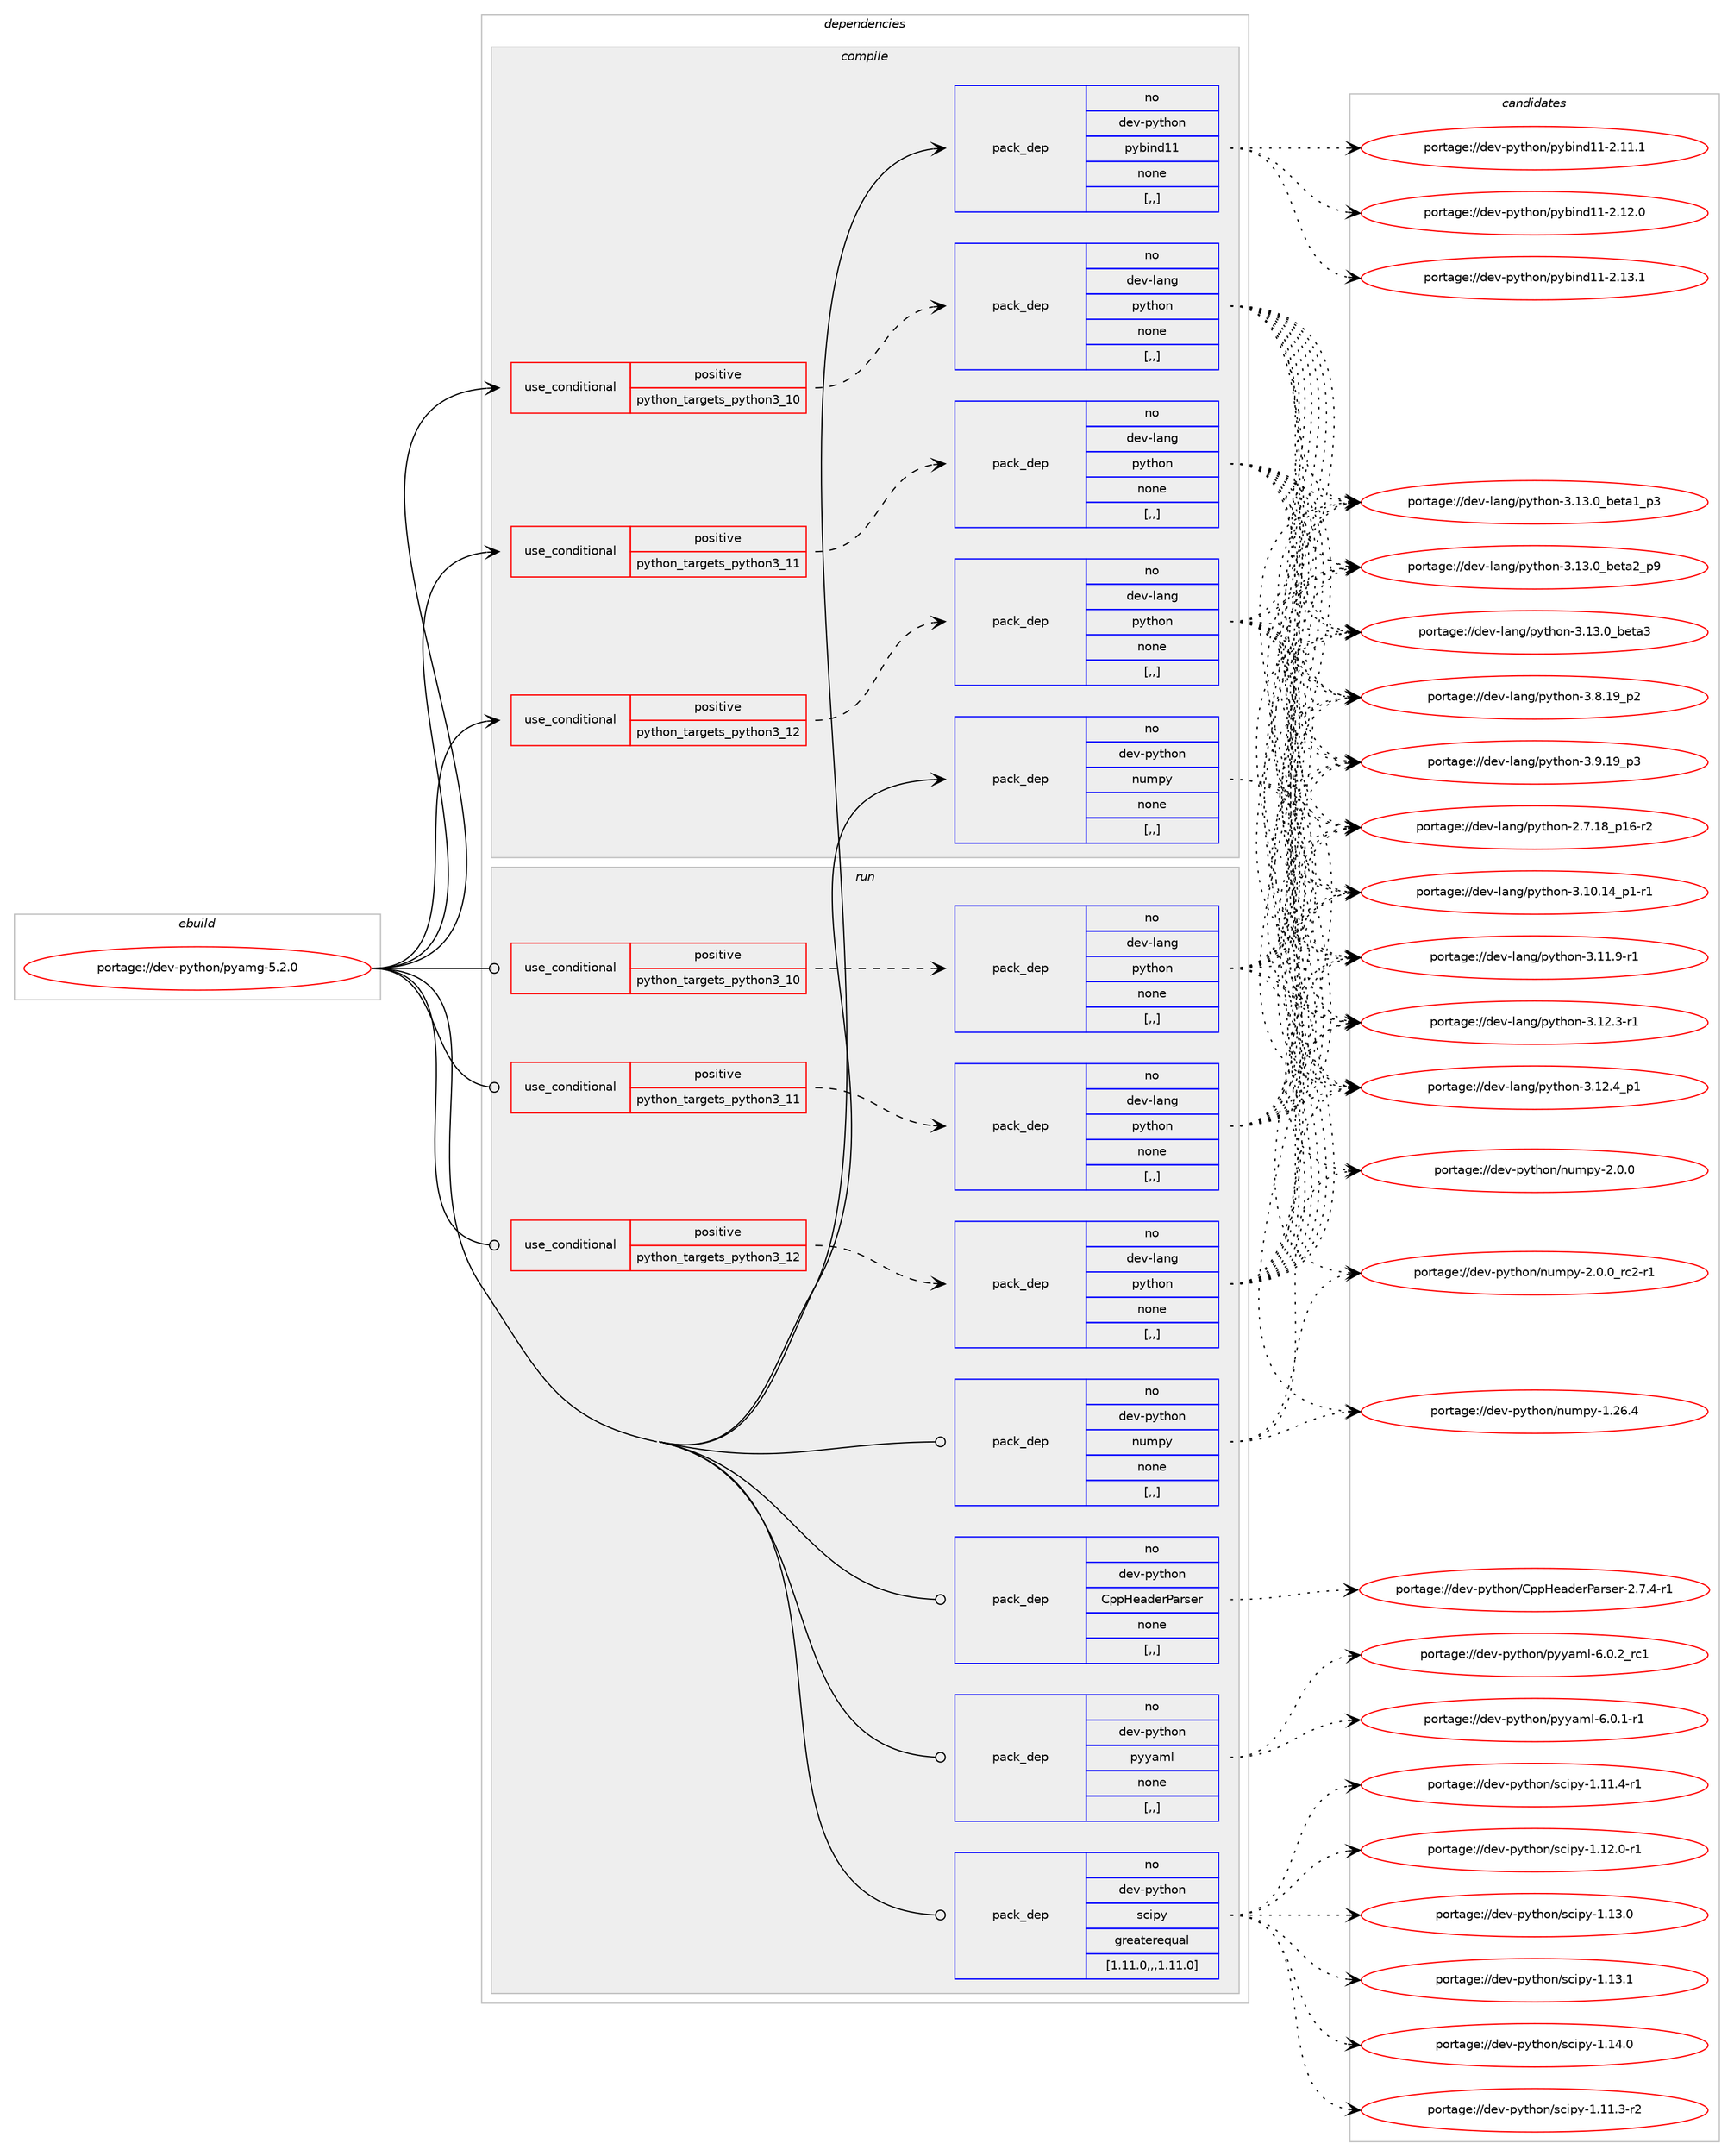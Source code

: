 digraph prolog {

# *************
# Graph options
# *************

newrank=true;
concentrate=true;
compound=true;
graph [rankdir=LR,fontname=Helvetica,fontsize=10,ranksep=1.5];#, ranksep=2.5, nodesep=0.2];
edge  [arrowhead=vee];
node  [fontname=Helvetica,fontsize=10];

# **********
# The ebuild
# **********

subgraph cluster_leftcol {
color=gray;
rank=same;
label=<<i>ebuild</i>>;
id [label="portage://dev-python/pyamg-5.2.0", color=red, width=4, href="../dev-python/pyamg-5.2.0.svg"];
}

# ****************
# The dependencies
# ****************

subgraph cluster_midcol {
color=gray;
label=<<i>dependencies</i>>;
subgraph cluster_compile {
fillcolor="#eeeeee";
style=filled;
label=<<i>compile</i>>;
subgraph cond35409 {
dependency151835 [label=<<TABLE BORDER="0" CELLBORDER="1" CELLSPACING="0" CELLPADDING="4"><TR><TD ROWSPAN="3" CELLPADDING="10">use_conditional</TD></TR><TR><TD>positive</TD></TR><TR><TD>python_targets_python3_10</TD></TR></TABLE>>, shape=none, color=red];
subgraph pack115209 {
dependency151836 [label=<<TABLE BORDER="0" CELLBORDER="1" CELLSPACING="0" CELLPADDING="4" WIDTH="220"><TR><TD ROWSPAN="6" CELLPADDING="30">pack_dep</TD></TR><TR><TD WIDTH="110">no</TD></TR><TR><TD>dev-lang</TD></TR><TR><TD>python</TD></TR><TR><TD>none</TD></TR><TR><TD>[,,]</TD></TR></TABLE>>, shape=none, color=blue];
}
dependency151835:e -> dependency151836:w [weight=20,style="dashed",arrowhead="vee"];
}
id:e -> dependency151835:w [weight=20,style="solid",arrowhead="vee"];
subgraph cond35410 {
dependency151837 [label=<<TABLE BORDER="0" CELLBORDER="1" CELLSPACING="0" CELLPADDING="4"><TR><TD ROWSPAN="3" CELLPADDING="10">use_conditional</TD></TR><TR><TD>positive</TD></TR><TR><TD>python_targets_python3_11</TD></TR></TABLE>>, shape=none, color=red];
subgraph pack115210 {
dependency151838 [label=<<TABLE BORDER="0" CELLBORDER="1" CELLSPACING="0" CELLPADDING="4" WIDTH="220"><TR><TD ROWSPAN="6" CELLPADDING="30">pack_dep</TD></TR><TR><TD WIDTH="110">no</TD></TR><TR><TD>dev-lang</TD></TR><TR><TD>python</TD></TR><TR><TD>none</TD></TR><TR><TD>[,,]</TD></TR></TABLE>>, shape=none, color=blue];
}
dependency151837:e -> dependency151838:w [weight=20,style="dashed",arrowhead="vee"];
}
id:e -> dependency151837:w [weight=20,style="solid",arrowhead="vee"];
subgraph cond35411 {
dependency151839 [label=<<TABLE BORDER="0" CELLBORDER="1" CELLSPACING="0" CELLPADDING="4"><TR><TD ROWSPAN="3" CELLPADDING="10">use_conditional</TD></TR><TR><TD>positive</TD></TR><TR><TD>python_targets_python3_12</TD></TR></TABLE>>, shape=none, color=red];
subgraph pack115211 {
dependency151840 [label=<<TABLE BORDER="0" CELLBORDER="1" CELLSPACING="0" CELLPADDING="4" WIDTH="220"><TR><TD ROWSPAN="6" CELLPADDING="30">pack_dep</TD></TR><TR><TD WIDTH="110">no</TD></TR><TR><TD>dev-lang</TD></TR><TR><TD>python</TD></TR><TR><TD>none</TD></TR><TR><TD>[,,]</TD></TR></TABLE>>, shape=none, color=blue];
}
dependency151839:e -> dependency151840:w [weight=20,style="dashed",arrowhead="vee"];
}
id:e -> dependency151839:w [weight=20,style="solid",arrowhead="vee"];
subgraph pack115212 {
dependency151841 [label=<<TABLE BORDER="0" CELLBORDER="1" CELLSPACING="0" CELLPADDING="4" WIDTH="220"><TR><TD ROWSPAN="6" CELLPADDING="30">pack_dep</TD></TR><TR><TD WIDTH="110">no</TD></TR><TR><TD>dev-python</TD></TR><TR><TD>numpy</TD></TR><TR><TD>none</TD></TR><TR><TD>[,,]</TD></TR></TABLE>>, shape=none, color=blue];
}
id:e -> dependency151841:w [weight=20,style="solid",arrowhead="vee"];
subgraph pack115213 {
dependency151842 [label=<<TABLE BORDER="0" CELLBORDER="1" CELLSPACING="0" CELLPADDING="4" WIDTH="220"><TR><TD ROWSPAN="6" CELLPADDING="30">pack_dep</TD></TR><TR><TD WIDTH="110">no</TD></TR><TR><TD>dev-python</TD></TR><TR><TD>pybind11</TD></TR><TR><TD>none</TD></TR><TR><TD>[,,]</TD></TR></TABLE>>, shape=none, color=blue];
}
id:e -> dependency151842:w [weight=20,style="solid",arrowhead="vee"];
}
subgraph cluster_compileandrun {
fillcolor="#eeeeee";
style=filled;
label=<<i>compile and run</i>>;
}
subgraph cluster_run {
fillcolor="#eeeeee";
style=filled;
label=<<i>run</i>>;
subgraph cond35412 {
dependency151843 [label=<<TABLE BORDER="0" CELLBORDER="1" CELLSPACING="0" CELLPADDING="4"><TR><TD ROWSPAN="3" CELLPADDING="10">use_conditional</TD></TR><TR><TD>positive</TD></TR><TR><TD>python_targets_python3_10</TD></TR></TABLE>>, shape=none, color=red];
subgraph pack115214 {
dependency151844 [label=<<TABLE BORDER="0" CELLBORDER="1" CELLSPACING="0" CELLPADDING="4" WIDTH="220"><TR><TD ROWSPAN="6" CELLPADDING="30">pack_dep</TD></TR><TR><TD WIDTH="110">no</TD></TR><TR><TD>dev-lang</TD></TR><TR><TD>python</TD></TR><TR><TD>none</TD></TR><TR><TD>[,,]</TD></TR></TABLE>>, shape=none, color=blue];
}
dependency151843:e -> dependency151844:w [weight=20,style="dashed",arrowhead="vee"];
}
id:e -> dependency151843:w [weight=20,style="solid",arrowhead="odot"];
subgraph cond35413 {
dependency151845 [label=<<TABLE BORDER="0" CELLBORDER="1" CELLSPACING="0" CELLPADDING="4"><TR><TD ROWSPAN="3" CELLPADDING="10">use_conditional</TD></TR><TR><TD>positive</TD></TR><TR><TD>python_targets_python3_11</TD></TR></TABLE>>, shape=none, color=red];
subgraph pack115215 {
dependency151846 [label=<<TABLE BORDER="0" CELLBORDER="1" CELLSPACING="0" CELLPADDING="4" WIDTH="220"><TR><TD ROWSPAN="6" CELLPADDING="30">pack_dep</TD></TR><TR><TD WIDTH="110">no</TD></TR><TR><TD>dev-lang</TD></TR><TR><TD>python</TD></TR><TR><TD>none</TD></TR><TR><TD>[,,]</TD></TR></TABLE>>, shape=none, color=blue];
}
dependency151845:e -> dependency151846:w [weight=20,style="dashed",arrowhead="vee"];
}
id:e -> dependency151845:w [weight=20,style="solid",arrowhead="odot"];
subgraph cond35414 {
dependency151847 [label=<<TABLE BORDER="0" CELLBORDER="1" CELLSPACING="0" CELLPADDING="4"><TR><TD ROWSPAN="3" CELLPADDING="10">use_conditional</TD></TR><TR><TD>positive</TD></TR><TR><TD>python_targets_python3_12</TD></TR></TABLE>>, shape=none, color=red];
subgraph pack115216 {
dependency151848 [label=<<TABLE BORDER="0" CELLBORDER="1" CELLSPACING="0" CELLPADDING="4" WIDTH="220"><TR><TD ROWSPAN="6" CELLPADDING="30">pack_dep</TD></TR><TR><TD WIDTH="110">no</TD></TR><TR><TD>dev-lang</TD></TR><TR><TD>python</TD></TR><TR><TD>none</TD></TR><TR><TD>[,,]</TD></TR></TABLE>>, shape=none, color=blue];
}
dependency151847:e -> dependency151848:w [weight=20,style="dashed",arrowhead="vee"];
}
id:e -> dependency151847:w [weight=20,style="solid",arrowhead="odot"];
subgraph pack115217 {
dependency151849 [label=<<TABLE BORDER="0" CELLBORDER="1" CELLSPACING="0" CELLPADDING="4" WIDTH="220"><TR><TD ROWSPAN="6" CELLPADDING="30">pack_dep</TD></TR><TR><TD WIDTH="110">no</TD></TR><TR><TD>dev-python</TD></TR><TR><TD>CppHeaderParser</TD></TR><TR><TD>none</TD></TR><TR><TD>[,,]</TD></TR></TABLE>>, shape=none, color=blue];
}
id:e -> dependency151849:w [weight=20,style="solid",arrowhead="odot"];
subgraph pack115218 {
dependency151850 [label=<<TABLE BORDER="0" CELLBORDER="1" CELLSPACING="0" CELLPADDING="4" WIDTH="220"><TR><TD ROWSPAN="6" CELLPADDING="30">pack_dep</TD></TR><TR><TD WIDTH="110">no</TD></TR><TR><TD>dev-python</TD></TR><TR><TD>numpy</TD></TR><TR><TD>none</TD></TR><TR><TD>[,,]</TD></TR></TABLE>>, shape=none, color=blue];
}
id:e -> dependency151850:w [weight=20,style="solid",arrowhead="odot"];
subgraph pack115219 {
dependency151851 [label=<<TABLE BORDER="0" CELLBORDER="1" CELLSPACING="0" CELLPADDING="4" WIDTH="220"><TR><TD ROWSPAN="6" CELLPADDING="30">pack_dep</TD></TR><TR><TD WIDTH="110">no</TD></TR><TR><TD>dev-python</TD></TR><TR><TD>pyyaml</TD></TR><TR><TD>none</TD></TR><TR><TD>[,,]</TD></TR></TABLE>>, shape=none, color=blue];
}
id:e -> dependency151851:w [weight=20,style="solid",arrowhead="odot"];
subgraph pack115220 {
dependency151852 [label=<<TABLE BORDER="0" CELLBORDER="1" CELLSPACING="0" CELLPADDING="4" WIDTH="220"><TR><TD ROWSPAN="6" CELLPADDING="30">pack_dep</TD></TR><TR><TD WIDTH="110">no</TD></TR><TR><TD>dev-python</TD></TR><TR><TD>scipy</TD></TR><TR><TD>greaterequal</TD></TR><TR><TD>[1.11.0,,,1.11.0]</TD></TR></TABLE>>, shape=none, color=blue];
}
id:e -> dependency151852:w [weight=20,style="solid",arrowhead="odot"];
}
}

# **************
# The candidates
# **************

subgraph cluster_choices {
rank=same;
color=gray;
label=<<i>candidates</i>>;

subgraph choice115209 {
color=black;
nodesep=1;
choice100101118451089711010347112121116104111110455046554649569511249544511450 [label="portage://dev-lang/python-2.7.18_p16-r2", color=red, width=4,href="../dev-lang/python-2.7.18_p16-r2.svg"];
choice100101118451089711010347112121116104111110455146494846495295112494511449 [label="portage://dev-lang/python-3.10.14_p1-r1", color=red, width=4,href="../dev-lang/python-3.10.14_p1-r1.svg"];
choice100101118451089711010347112121116104111110455146494946574511449 [label="portage://dev-lang/python-3.11.9-r1", color=red, width=4,href="../dev-lang/python-3.11.9-r1.svg"];
choice100101118451089711010347112121116104111110455146495046514511449 [label="portage://dev-lang/python-3.12.3-r1", color=red, width=4,href="../dev-lang/python-3.12.3-r1.svg"];
choice100101118451089711010347112121116104111110455146495046529511249 [label="portage://dev-lang/python-3.12.4_p1", color=red, width=4,href="../dev-lang/python-3.12.4_p1.svg"];
choice10010111845108971101034711212111610411111045514649514648959810111697499511251 [label="portage://dev-lang/python-3.13.0_beta1_p3", color=red, width=4,href="../dev-lang/python-3.13.0_beta1_p3.svg"];
choice10010111845108971101034711212111610411111045514649514648959810111697509511257 [label="portage://dev-lang/python-3.13.0_beta2_p9", color=red, width=4,href="../dev-lang/python-3.13.0_beta2_p9.svg"];
choice1001011184510897110103471121211161041111104551464951464895981011169751 [label="portage://dev-lang/python-3.13.0_beta3", color=red, width=4,href="../dev-lang/python-3.13.0_beta3.svg"];
choice100101118451089711010347112121116104111110455146564649579511250 [label="portage://dev-lang/python-3.8.19_p2", color=red, width=4,href="../dev-lang/python-3.8.19_p2.svg"];
choice100101118451089711010347112121116104111110455146574649579511251 [label="portage://dev-lang/python-3.9.19_p3", color=red, width=4,href="../dev-lang/python-3.9.19_p3.svg"];
dependency151836:e -> choice100101118451089711010347112121116104111110455046554649569511249544511450:w [style=dotted,weight="100"];
dependency151836:e -> choice100101118451089711010347112121116104111110455146494846495295112494511449:w [style=dotted,weight="100"];
dependency151836:e -> choice100101118451089711010347112121116104111110455146494946574511449:w [style=dotted,weight="100"];
dependency151836:e -> choice100101118451089711010347112121116104111110455146495046514511449:w [style=dotted,weight="100"];
dependency151836:e -> choice100101118451089711010347112121116104111110455146495046529511249:w [style=dotted,weight="100"];
dependency151836:e -> choice10010111845108971101034711212111610411111045514649514648959810111697499511251:w [style=dotted,weight="100"];
dependency151836:e -> choice10010111845108971101034711212111610411111045514649514648959810111697509511257:w [style=dotted,weight="100"];
dependency151836:e -> choice1001011184510897110103471121211161041111104551464951464895981011169751:w [style=dotted,weight="100"];
dependency151836:e -> choice100101118451089711010347112121116104111110455146564649579511250:w [style=dotted,weight="100"];
dependency151836:e -> choice100101118451089711010347112121116104111110455146574649579511251:w [style=dotted,weight="100"];
}
subgraph choice115210 {
color=black;
nodesep=1;
choice100101118451089711010347112121116104111110455046554649569511249544511450 [label="portage://dev-lang/python-2.7.18_p16-r2", color=red, width=4,href="../dev-lang/python-2.7.18_p16-r2.svg"];
choice100101118451089711010347112121116104111110455146494846495295112494511449 [label="portage://dev-lang/python-3.10.14_p1-r1", color=red, width=4,href="../dev-lang/python-3.10.14_p1-r1.svg"];
choice100101118451089711010347112121116104111110455146494946574511449 [label="portage://dev-lang/python-3.11.9-r1", color=red, width=4,href="../dev-lang/python-3.11.9-r1.svg"];
choice100101118451089711010347112121116104111110455146495046514511449 [label="portage://dev-lang/python-3.12.3-r1", color=red, width=4,href="../dev-lang/python-3.12.3-r1.svg"];
choice100101118451089711010347112121116104111110455146495046529511249 [label="portage://dev-lang/python-3.12.4_p1", color=red, width=4,href="../dev-lang/python-3.12.4_p1.svg"];
choice10010111845108971101034711212111610411111045514649514648959810111697499511251 [label="portage://dev-lang/python-3.13.0_beta1_p3", color=red, width=4,href="../dev-lang/python-3.13.0_beta1_p3.svg"];
choice10010111845108971101034711212111610411111045514649514648959810111697509511257 [label="portage://dev-lang/python-3.13.0_beta2_p9", color=red, width=4,href="../dev-lang/python-3.13.0_beta2_p9.svg"];
choice1001011184510897110103471121211161041111104551464951464895981011169751 [label="portage://dev-lang/python-3.13.0_beta3", color=red, width=4,href="../dev-lang/python-3.13.0_beta3.svg"];
choice100101118451089711010347112121116104111110455146564649579511250 [label="portage://dev-lang/python-3.8.19_p2", color=red, width=4,href="../dev-lang/python-3.8.19_p2.svg"];
choice100101118451089711010347112121116104111110455146574649579511251 [label="portage://dev-lang/python-3.9.19_p3", color=red, width=4,href="../dev-lang/python-3.9.19_p3.svg"];
dependency151838:e -> choice100101118451089711010347112121116104111110455046554649569511249544511450:w [style=dotted,weight="100"];
dependency151838:e -> choice100101118451089711010347112121116104111110455146494846495295112494511449:w [style=dotted,weight="100"];
dependency151838:e -> choice100101118451089711010347112121116104111110455146494946574511449:w [style=dotted,weight="100"];
dependency151838:e -> choice100101118451089711010347112121116104111110455146495046514511449:w [style=dotted,weight="100"];
dependency151838:e -> choice100101118451089711010347112121116104111110455146495046529511249:w [style=dotted,weight="100"];
dependency151838:e -> choice10010111845108971101034711212111610411111045514649514648959810111697499511251:w [style=dotted,weight="100"];
dependency151838:e -> choice10010111845108971101034711212111610411111045514649514648959810111697509511257:w [style=dotted,weight="100"];
dependency151838:e -> choice1001011184510897110103471121211161041111104551464951464895981011169751:w [style=dotted,weight="100"];
dependency151838:e -> choice100101118451089711010347112121116104111110455146564649579511250:w [style=dotted,weight="100"];
dependency151838:e -> choice100101118451089711010347112121116104111110455146574649579511251:w [style=dotted,weight="100"];
}
subgraph choice115211 {
color=black;
nodesep=1;
choice100101118451089711010347112121116104111110455046554649569511249544511450 [label="portage://dev-lang/python-2.7.18_p16-r2", color=red, width=4,href="../dev-lang/python-2.7.18_p16-r2.svg"];
choice100101118451089711010347112121116104111110455146494846495295112494511449 [label="portage://dev-lang/python-3.10.14_p1-r1", color=red, width=4,href="../dev-lang/python-3.10.14_p1-r1.svg"];
choice100101118451089711010347112121116104111110455146494946574511449 [label="portage://dev-lang/python-3.11.9-r1", color=red, width=4,href="../dev-lang/python-3.11.9-r1.svg"];
choice100101118451089711010347112121116104111110455146495046514511449 [label="portage://dev-lang/python-3.12.3-r1", color=red, width=4,href="../dev-lang/python-3.12.3-r1.svg"];
choice100101118451089711010347112121116104111110455146495046529511249 [label="portage://dev-lang/python-3.12.4_p1", color=red, width=4,href="../dev-lang/python-3.12.4_p1.svg"];
choice10010111845108971101034711212111610411111045514649514648959810111697499511251 [label="portage://dev-lang/python-3.13.0_beta1_p3", color=red, width=4,href="../dev-lang/python-3.13.0_beta1_p3.svg"];
choice10010111845108971101034711212111610411111045514649514648959810111697509511257 [label="portage://dev-lang/python-3.13.0_beta2_p9", color=red, width=4,href="../dev-lang/python-3.13.0_beta2_p9.svg"];
choice1001011184510897110103471121211161041111104551464951464895981011169751 [label="portage://dev-lang/python-3.13.0_beta3", color=red, width=4,href="../dev-lang/python-3.13.0_beta3.svg"];
choice100101118451089711010347112121116104111110455146564649579511250 [label="portage://dev-lang/python-3.8.19_p2", color=red, width=4,href="../dev-lang/python-3.8.19_p2.svg"];
choice100101118451089711010347112121116104111110455146574649579511251 [label="portage://dev-lang/python-3.9.19_p3", color=red, width=4,href="../dev-lang/python-3.9.19_p3.svg"];
dependency151840:e -> choice100101118451089711010347112121116104111110455046554649569511249544511450:w [style=dotted,weight="100"];
dependency151840:e -> choice100101118451089711010347112121116104111110455146494846495295112494511449:w [style=dotted,weight="100"];
dependency151840:e -> choice100101118451089711010347112121116104111110455146494946574511449:w [style=dotted,weight="100"];
dependency151840:e -> choice100101118451089711010347112121116104111110455146495046514511449:w [style=dotted,weight="100"];
dependency151840:e -> choice100101118451089711010347112121116104111110455146495046529511249:w [style=dotted,weight="100"];
dependency151840:e -> choice10010111845108971101034711212111610411111045514649514648959810111697499511251:w [style=dotted,weight="100"];
dependency151840:e -> choice10010111845108971101034711212111610411111045514649514648959810111697509511257:w [style=dotted,weight="100"];
dependency151840:e -> choice1001011184510897110103471121211161041111104551464951464895981011169751:w [style=dotted,weight="100"];
dependency151840:e -> choice100101118451089711010347112121116104111110455146564649579511250:w [style=dotted,weight="100"];
dependency151840:e -> choice100101118451089711010347112121116104111110455146574649579511251:w [style=dotted,weight="100"];
}
subgraph choice115212 {
color=black;
nodesep=1;
choice100101118451121211161041111104711011710911212145494650544652 [label="portage://dev-python/numpy-1.26.4", color=red, width=4,href="../dev-python/numpy-1.26.4.svg"];
choice1001011184511212111610411111047110117109112121455046484648 [label="portage://dev-python/numpy-2.0.0", color=red, width=4,href="../dev-python/numpy-2.0.0.svg"];
choice10010111845112121116104111110471101171091121214550464846489511499504511449 [label="portage://dev-python/numpy-2.0.0_rc2-r1", color=red, width=4,href="../dev-python/numpy-2.0.0_rc2-r1.svg"];
dependency151841:e -> choice100101118451121211161041111104711011710911212145494650544652:w [style=dotted,weight="100"];
dependency151841:e -> choice1001011184511212111610411111047110117109112121455046484648:w [style=dotted,weight="100"];
dependency151841:e -> choice10010111845112121116104111110471101171091121214550464846489511499504511449:w [style=dotted,weight="100"];
}
subgraph choice115213 {
color=black;
nodesep=1;
choice100101118451121211161041111104711212198105110100494945504649494649 [label="portage://dev-python/pybind11-2.11.1", color=red, width=4,href="../dev-python/pybind11-2.11.1.svg"];
choice100101118451121211161041111104711212198105110100494945504649504648 [label="portage://dev-python/pybind11-2.12.0", color=red, width=4,href="../dev-python/pybind11-2.12.0.svg"];
choice100101118451121211161041111104711212198105110100494945504649514649 [label="portage://dev-python/pybind11-2.13.1", color=red, width=4,href="../dev-python/pybind11-2.13.1.svg"];
dependency151842:e -> choice100101118451121211161041111104711212198105110100494945504649494649:w [style=dotted,weight="100"];
dependency151842:e -> choice100101118451121211161041111104711212198105110100494945504649504648:w [style=dotted,weight="100"];
dependency151842:e -> choice100101118451121211161041111104711212198105110100494945504649514649:w [style=dotted,weight="100"];
}
subgraph choice115214 {
color=black;
nodesep=1;
choice100101118451089711010347112121116104111110455046554649569511249544511450 [label="portage://dev-lang/python-2.7.18_p16-r2", color=red, width=4,href="../dev-lang/python-2.7.18_p16-r2.svg"];
choice100101118451089711010347112121116104111110455146494846495295112494511449 [label="portage://dev-lang/python-3.10.14_p1-r1", color=red, width=4,href="../dev-lang/python-3.10.14_p1-r1.svg"];
choice100101118451089711010347112121116104111110455146494946574511449 [label="portage://dev-lang/python-3.11.9-r1", color=red, width=4,href="../dev-lang/python-3.11.9-r1.svg"];
choice100101118451089711010347112121116104111110455146495046514511449 [label="portage://dev-lang/python-3.12.3-r1", color=red, width=4,href="../dev-lang/python-3.12.3-r1.svg"];
choice100101118451089711010347112121116104111110455146495046529511249 [label="portage://dev-lang/python-3.12.4_p1", color=red, width=4,href="../dev-lang/python-3.12.4_p1.svg"];
choice10010111845108971101034711212111610411111045514649514648959810111697499511251 [label="portage://dev-lang/python-3.13.0_beta1_p3", color=red, width=4,href="../dev-lang/python-3.13.0_beta1_p3.svg"];
choice10010111845108971101034711212111610411111045514649514648959810111697509511257 [label="portage://dev-lang/python-3.13.0_beta2_p9", color=red, width=4,href="../dev-lang/python-3.13.0_beta2_p9.svg"];
choice1001011184510897110103471121211161041111104551464951464895981011169751 [label="portage://dev-lang/python-3.13.0_beta3", color=red, width=4,href="../dev-lang/python-3.13.0_beta3.svg"];
choice100101118451089711010347112121116104111110455146564649579511250 [label="portage://dev-lang/python-3.8.19_p2", color=red, width=4,href="../dev-lang/python-3.8.19_p2.svg"];
choice100101118451089711010347112121116104111110455146574649579511251 [label="portage://dev-lang/python-3.9.19_p3", color=red, width=4,href="../dev-lang/python-3.9.19_p3.svg"];
dependency151844:e -> choice100101118451089711010347112121116104111110455046554649569511249544511450:w [style=dotted,weight="100"];
dependency151844:e -> choice100101118451089711010347112121116104111110455146494846495295112494511449:w [style=dotted,weight="100"];
dependency151844:e -> choice100101118451089711010347112121116104111110455146494946574511449:w [style=dotted,weight="100"];
dependency151844:e -> choice100101118451089711010347112121116104111110455146495046514511449:w [style=dotted,weight="100"];
dependency151844:e -> choice100101118451089711010347112121116104111110455146495046529511249:w [style=dotted,weight="100"];
dependency151844:e -> choice10010111845108971101034711212111610411111045514649514648959810111697499511251:w [style=dotted,weight="100"];
dependency151844:e -> choice10010111845108971101034711212111610411111045514649514648959810111697509511257:w [style=dotted,weight="100"];
dependency151844:e -> choice1001011184510897110103471121211161041111104551464951464895981011169751:w [style=dotted,weight="100"];
dependency151844:e -> choice100101118451089711010347112121116104111110455146564649579511250:w [style=dotted,weight="100"];
dependency151844:e -> choice100101118451089711010347112121116104111110455146574649579511251:w [style=dotted,weight="100"];
}
subgraph choice115215 {
color=black;
nodesep=1;
choice100101118451089711010347112121116104111110455046554649569511249544511450 [label="portage://dev-lang/python-2.7.18_p16-r2", color=red, width=4,href="../dev-lang/python-2.7.18_p16-r2.svg"];
choice100101118451089711010347112121116104111110455146494846495295112494511449 [label="portage://dev-lang/python-3.10.14_p1-r1", color=red, width=4,href="../dev-lang/python-3.10.14_p1-r1.svg"];
choice100101118451089711010347112121116104111110455146494946574511449 [label="portage://dev-lang/python-3.11.9-r1", color=red, width=4,href="../dev-lang/python-3.11.9-r1.svg"];
choice100101118451089711010347112121116104111110455146495046514511449 [label="portage://dev-lang/python-3.12.3-r1", color=red, width=4,href="../dev-lang/python-3.12.3-r1.svg"];
choice100101118451089711010347112121116104111110455146495046529511249 [label="portage://dev-lang/python-3.12.4_p1", color=red, width=4,href="../dev-lang/python-3.12.4_p1.svg"];
choice10010111845108971101034711212111610411111045514649514648959810111697499511251 [label="portage://dev-lang/python-3.13.0_beta1_p3", color=red, width=4,href="../dev-lang/python-3.13.0_beta1_p3.svg"];
choice10010111845108971101034711212111610411111045514649514648959810111697509511257 [label="portage://dev-lang/python-3.13.0_beta2_p9", color=red, width=4,href="../dev-lang/python-3.13.0_beta2_p9.svg"];
choice1001011184510897110103471121211161041111104551464951464895981011169751 [label="portage://dev-lang/python-3.13.0_beta3", color=red, width=4,href="../dev-lang/python-3.13.0_beta3.svg"];
choice100101118451089711010347112121116104111110455146564649579511250 [label="portage://dev-lang/python-3.8.19_p2", color=red, width=4,href="../dev-lang/python-3.8.19_p2.svg"];
choice100101118451089711010347112121116104111110455146574649579511251 [label="portage://dev-lang/python-3.9.19_p3", color=red, width=4,href="../dev-lang/python-3.9.19_p3.svg"];
dependency151846:e -> choice100101118451089711010347112121116104111110455046554649569511249544511450:w [style=dotted,weight="100"];
dependency151846:e -> choice100101118451089711010347112121116104111110455146494846495295112494511449:w [style=dotted,weight="100"];
dependency151846:e -> choice100101118451089711010347112121116104111110455146494946574511449:w [style=dotted,weight="100"];
dependency151846:e -> choice100101118451089711010347112121116104111110455146495046514511449:w [style=dotted,weight="100"];
dependency151846:e -> choice100101118451089711010347112121116104111110455146495046529511249:w [style=dotted,weight="100"];
dependency151846:e -> choice10010111845108971101034711212111610411111045514649514648959810111697499511251:w [style=dotted,weight="100"];
dependency151846:e -> choice10010111845108971101034711212111610411111045514649514648959810111697509511257:w [style=dotted,weight="100"];
dependency151846:e -> choice1001011184510897110103471121211161041111104551464951464895981011169751:w [style=dotted,weight="100"];
dependency151846:e -> choice100101118451089711010347112121116104111110455146564649579511250:w [style=dotted,weight="100"];
dependency151846:e -> choice100101118451089711010347112121116104111110455146574649579511251:w [style=dotted,weight="100"];
}
subgraph choice115216 {
color=black;
nodesep=1;
choice100101118451089711010347112121116104111110455046554649569511249544511450 [label="portage://dev-lang/python-2.7.18_p16-r2", color=red, width=4,href="../dev-lang/python-2.7.18_p16-r2.svg"];
choice100101118451089711010347112121116104111110455146494846495295112494511449 [label="portage://dev-lang/python-3.10.14_p1-r1", color=red, width=4,href="../dev-lang/python-3.10.14_p1-r1.svg"];
choice100101118451089711010347112121116104111110455146494946574511449 [label="portage://dev-lang/python-3.11.9-r1", color=red, width=4,href="../dev-lang/python-3.11.9-r1.svg"];
choice100101118451089711010347112121116104111110455146495046514511449 [label="portage://dev-lang/python-3.12.3-r1", color=red, width=4,href="../dev-lang/python-3.12.3-r1.svg"];
choice100101118451089711010347112121116104111110455146495046529511249 [label="portage://dev-lang/python-3.12.4_p1", color=red, width=4,href="../dev-lang/python-3.12.4_p1.svg"];
choice10010111845108971101034711212111610411111045514649514648959810111697499511251 [label="portage://dev-lang/python-3.13.0_beta1_p3", color=red, width=4,href="../dev-lang/python-3.13.0_beta1_p3.svg"];
choice10010111845108971101034711212111610411111045514649514648959810111697509511257 [label="portage://dev-lang/python-3.13.0_beta2_p9", color=red, width=4,href="../dev-lang/python-3.13.0_beta2_p9.svg"];
choice1001011184510897110103471121211161041111104551464951464895981011169751 [label="portage://dev-lang/python-3.13.0_beta3", color=red, width=4,href="../dev-lang/python-3.13.0_beta3.svg"];
choice100101118451089711010347112121116104111110455146564649579511250 [label="portage://dev-lang/python-3.8.19_p2", color=red, width=4,href="../dev-lang/python-3.8.19_p2.svg"];
choice100101118451089711010347112121116104111110455146574649579511251 [label="portage://dev-lang/python-3.9.19_p3", color=red, width=4,href="../dev-lang/python-3.9.19_p3.svg"];
dependency151848:e -> choice100101118451089711010347112121116104111110455046554649569511249544511450:w [style=dotted,weight="100"];
dependency151848:e -> choice100101118451089711010347112121116104111110455146494846495295112494511449:w [style=dotted,weight="100"];
dependency151848:e -> choice100101118451089711010347112121116104111110455146494946574511449:w [style=dotted,weight="100"];
dependency151848:e -> choice100101118451089711010347112121116104111110455146495046514511449:w [style=dotted,weight="100"];
dependency151848:e -> choice100101118451089711010347112121116104111110455146495046529511249:w [style=dotted,weight="100"];
dependency151848:e -> choice10010111845108971101034711212111610411111045514649514648959810111697499511251:w [style=dotted,weight="100"];
dependency151848:e -> choice10010111845108971101034711212111610411111045514649514648959810111697509511257:w [style=dotted,weight="100"];
dependency151848:e -> choice1001011184510897110103471121211161041111104551464951464895981011169751:w [style=dotted,weight="100"];
dependency151848:e -> choice100101118451089711010347112121116104111110455146564649579511250:w [style=dotted,weight="100"];
dependency151848:e -> choice100101118451089711010347112121116104111110455146574649579511251:w [style=dotted,weight="100"];
}
subgraph choice115217 {
color=black;
nodesep=1;
choice100101118451121211161041111104767112112721019710010111480971141151011144550465546524511449 [label="portage://dev-python/CppHeaderParser-2.7.4-r1", color=red, width=4,href="../dev-python/CppHeaderParser-2.7.4-r1.svg"];
dependency151849:e -> choice100101118451121211161041111104767112112721019710010111480971141151011144550465546524511449:w [style=dotted,weight="100"];
}
subgraph choice115218 {
color=black;
nodesep=1;
choice100101118451121211161041111104711011710911212145494650544652 [label="portage://dev-python/numpy-1.26.4", color=red, width=4,href="../dev-python/numpy-1.26.4.svg"];
choice1001011184511212111610411111047110117109112121455046484648 [label="portage://dev-python/numpy-2.0.0", color=red, width=4,href="../dev-python/numpy-2.0.0.svg"];
choice10010111845112121116104111110471101171091121214550464846489511499504511449 [label="portage://dev-python/numpy-2.0.0_rc2-r1", color=red, width=4,href="../dev-python/numpy-2.0.0_rc2-r1.svg"];
dependency151850:e -> choice100101118451121211161041111104711011710911212145494650544652:w [style=dotted,weight="100"];
dependency151850:e -> choice1001011184511212111610411111047110117109112121455046484648:w [style=dotted,weight="100"];
dependency151850:e -> choice10010111845112121116104111110471101171091121214550464846489511499504511449:w [style=dotted,weight="100"];
}
subgraph choice115219 {
color=black;
nodesep=1;
choice1001011184511212111610411111047112121121971091084554464846494511449 [label="portage://dev-python/pyyaml-6.0.1-r1", color=red, width=4,href="../dev-python/pyyaml-6.0.1-r1.svg"];
choice100101118451121211161041111104711212112197109108455446484650951149949 [label="portage://dev-python/pyyaml-6.0.2_rc1", color=red, width=4,href="../dev-python/pyyaml-6.0.2_rc1.svg"];
dependency151851:e -> choice1001011184511212111610411111047112121121971091084554464846494511449:w [style=dotted,weight="100"];
dependency151851:e -> choice100101118451121211161041111104711212112197109108455446484650951149949:w [style=dotted,weight="100"];
}
subgraph choice115220 {
color=black;
nodesep=1;
choice100101118451121211161041111104711599105112121454946494946514511450 [label="portage://dev-python/scipy-1.11.3-r2", color=red, width=4,href="../dev-python/scipy-1.11.3-r2.svg"];
choice100101118451121211161041111104711599105112121454946494946524511449 [label="portage://dev-python/scipy-1.11.4-r1", color=red, width=4,href="../dev-python/scipy-1.11.4-r1.svg"];
choice100101118451121211161041111104711599105112121454946495046484511449 [label="portage://dev-python/scipy-1.12.0-r1", color=red, width=4,href="../dev-python/scipy-1.12.0-r1.svg"];
choice10010111845112121116104111110471159910511212145494649514648 [label="portage://dev-python/scipy-1.13.0", color=red, width=4,href="../dev-python/scipy-1.13.0.svg"];
choice10010111845112121116104111110471159910511212145494649514649 [label="portage://dev-python/scipy-1.13.1", color=red, width=4,href="../dev-python/scipy-1.13.1.svg"];
choice10010111845112121116104111110471159910511212145494649524648 [label="portage://dev-python/scipy-1.14.0", color=red, width=4,href="../dev-python/scipy-1.14.0.svg"];
dependency151852:e -> choice100101118451121211161041111104711599105112121454946494946514511450:w [style=dotted,weight="100"];
dependency151852:e -> choice100101118451121211161041111104711599105112121454946494946524511449:w [style=dotted,weight="100"];
dependency151852:e -> choice100101118451121211161041111104711599105112121454946495046484511449:w [style=dotted,weight="100"];
dependency151852:e -> choice10010111845112121116104111110471159910511212145494649514648:w [style=dotted,weight="100"];
dependency151852:e -> choice10010111845112121116104111110471159910511212145494649514649:w [style=dotted,weight="100"];
dependency151852:e -> choice10010111845112121116104111110471159910511212145494649524648:w [style=dotted,weight="100"];
}
}

}
